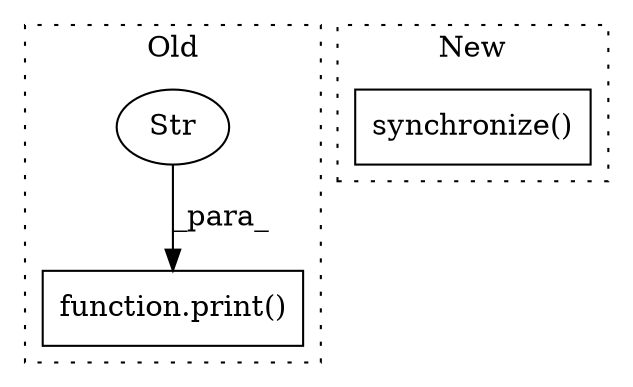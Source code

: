 digraph G {
subgraph cluster0 {
1 [label="function.print()" a="75" s="2191,2308" l="15,6" shape="box"];
3 [label="Str" a="66" s="2206" l="102" shape="ellipse"];
label = "Old";
style="dotted";
}
subgraph cluster1 {
2 [label="synchronize()" a="75" s="2032" l="24" shape="box"];
label = "New";
style="dotted";
}
3 -> 1 [label="_para_"];
}